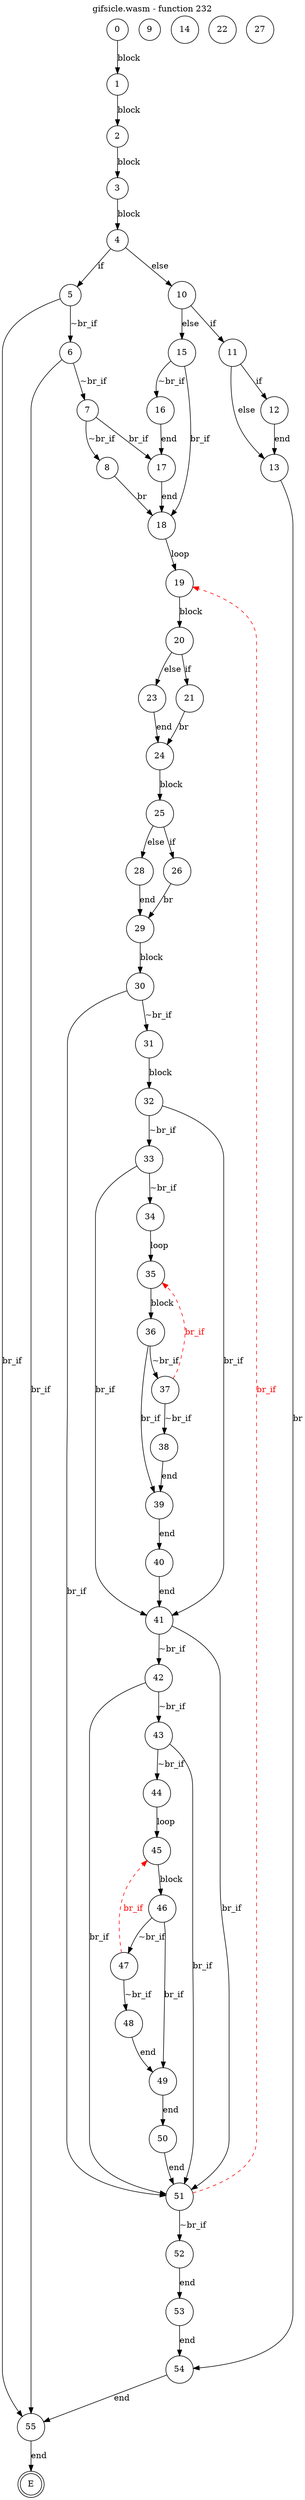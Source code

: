 digraph finite_state_machine {
    label = "gifsicle.wasm - function 232"
    labelloc =  t
    labelfontsize = 16
    labelfontcolor = black
    labelfontname = "Helvetica"
    node [shape = doublecircle]; E ;
node [shape=circle, fontcolor=black, style="", label="0"]0
node [shape=circle, fontcolor=black, style="", label="1"]1
node [shape=circle, fontcolor=black, style="", label="2"]2
node [shape=circle, fontcolor=black, style="", label="3"]3
node [shape=circle, fontcolor=black, style="", label="4"]4
node [shape=circle, fontcolor=black, style="", label="5"]5
node [shape=circle, fontcolor=black, style="", label="6"]6
node [shape=circle, fontcolor=black, style="", label="7"]7
node [shape=circle, fontcolor=black, style="", label="8"]8
node [shape=circle, fontcolor=black, style="", label="9"]9
node [shape=circle, fontcolor=black, style="", label="10"]10
node [shape=circle, fontcolor=black, style="", label="11"]11
node [shape=circle, fontcolor=black, style="", label="12"]12
node [shape=circle, fontcolor=black, style="", label="13"]13
node [shape=circle, fontcolor=black, style="", label="14"]14
node [shape=circle, fontcolor=black, style="", label="15"]15
node [shape=circle, fontcolor=black, style="", label="16"]16
node [shape=circle, fontcolor=black, style="", label="17"]17
node [shape=circle, fontcolor=black, style="", label="18"]18
node [shape=circle, fontcolor=black, style="", label="19"]19
node [shape=circle, fontcolor=black, style="", label="20"]20
node [shape=circle, fontcolor=black, style="", label="21"]21
node [shape=circle, fontcolor=black, style="", label="22"]22
node [shape=circle, fontcolor=black, style="", label="23"]23
node [shape=circle, fontcolor=black, style="", label="24"]24
node [shape=circle, fontcolor=black, style="", label="25"]25
node [shape=circle, fontcolor=black, style="", label="26"]26
node [shape=circle, fontcolor=black, style="", label="27"]27
node [shape=circle, fontcolor=black, style="", label="28"]28
node [shape=circle, fontcolor=black, style="", label="29"]29
node [shape=circle, fontcolor=black, style="", label="30"]30
node [shape=circle, fontcolor=black, style="", label="31"]31
node [shape=circle, fontcolor=black, style="", label="32"]32
node [shape=circle, fontcolor=black, style="", label="33"]33
node [shape=circle, fontcolor=black, style="", label="34"]34
node [shape=circle, fontcolor=black, style="", label="35"]35
node [shape=circle, fontcolor=black, style="", label="36"]36
node [shape=circle, fontcolor=black, style="", label="37"]37
node [shape=circle, fontcolor=black, style="", label="38"]38
node [shape=circle, fontcolor=black, style="", label="39"]39
node [shape=circle, fontcolor=black, style="", label="40"]40
node [shape=circle, fontcolor=black, style="", label="41"]41
node [shape=circle, fontcolor=black, style="", label="42"]42
node [shape=circle, fontcolor=black, style="", label="43"]43
node [shape=circle, fontcolor=black, style="", label="44"]44
node [shape=circle, fontcolor=black, style="", label="45"]45
node [shape=circle, fontcolor=black, style="", label="46"]46
node [shape=circle, fontcolor=black, style="", label="47"]47
node [shape=circle, fontcolor=black, style="", label="48"]48
node [shape=circle, fontcolor=black, style="", label="49"]49
node [shape=circle, fontcolor=black, style="", label="50"]50
node [shape=circle, fontcolor=black, style="", label="51"]51
node [shape=circle, fontcolor=black, style="", label="52"]52
node [shape=circle, fontcolor=black, style="", label="53"]53
node [shape=circle, fontcolor=black, style="", label="54"]54
node [shape=circle, fontcolor=black, style="", label="55"]55
node [shape=circle, fontcolor=black, style="", label="E"]E
    0 -> 1[label="block"];
    1 -> 2[label="block"];
    2 -> 3[label="block"];
    3 -> 4[label="block"];
    4 -> 5[label="if"];
    4 -> 10[label="else"];
    5 -> 6[label="~br_if"];
    5 -> 55[label="br_if"];
    6 -> 7[label="~br_if"];
    6 -> 55[label="br_if"];
    7 -> 8[label="~br_if"];
    7 -> 17[label="br_if"];
    8 -> 18[label="br"];
    10 -> 11[label="if"];
    10 -> 15[label="else"];
    11 -> 12[label="if"];
    11 -> 13[label="else"];
    12 -> 13[label="end"];
    13 -> 54[label="br"];
    15 -> 16[label="~br_if"];
    15 -> 18[label="br_if"];
    16 -> 17[label="end"];
    17 -> 18[label="end"];
    18 -> 19[label="loop"];
    19 -> 20[label="block"];
    20 -> 21[label="if"];
    20 -> 23[label="else"];
    21 -> 24[label="br"];
    23 -> 24[label="end"];
    24 -> 25[label="block"];
    25 -> 26[label="if"];
    25 -> 28[label="else"];
    26 -> 29[label="br"];
    28 -> 29[label="end"];
    29 -> 30[label="block"];
    30 -> 31[label="~br_if"];
    30 -> 51[label="br_if"];
    31 -> 32[label="block"];
    32 -> 33[label="~br_if"];
    32 -> 41[label="br_if"];
    33 -> 34[label="~br_if"];
    33 -> 41[label="br_if"];
    34 -> 35[label="loop"];
    35 -> 36[label="block"];
    36 -> 37[label="~br_if"];
    36 -> 39[label="br_if"];
    37 -> 38[label="~br_if"];
    37 -> 35[style="dashed" color="red" fontcolor="red" label="br_if"];
    38 -> 39[label="end"];
    39 -> 40[label="end"];
    40 -> 41[label="end"];
    41 -> 42[label="~br_if"];
    41 -> 51[label="br_if"];
    42 -> 43[label="~br_if"];
    42 -> 51[label="br_if"];
    43 -> 44[label="~br_if"];
    43 -> 51[label="br_if"];
    44 -> 45[label="loop"];
    45 -> 46[label="block"];
    46 -> 47[label="~br_if"];
    46 -> 49[label="br_if"];
    47 -> 48[label="~br_if"];
    47 -> 45[style="dashed" color="red" fontcolor="red" label="br_if"];
    48 -> 49[label="end"];
    49 -> 50[label="end"];
    50 -> 51[label="end"];
    51 -> 52[label="~br_if"];
    51 -> 19[style="dashed" color="red" fontcolor="red" label="br_if"];
    52 -> 53[label="end"];
    53 -> 54[label="end"];
    54 -> 55[label="end"];
    55 -> E[label="end"];
}
